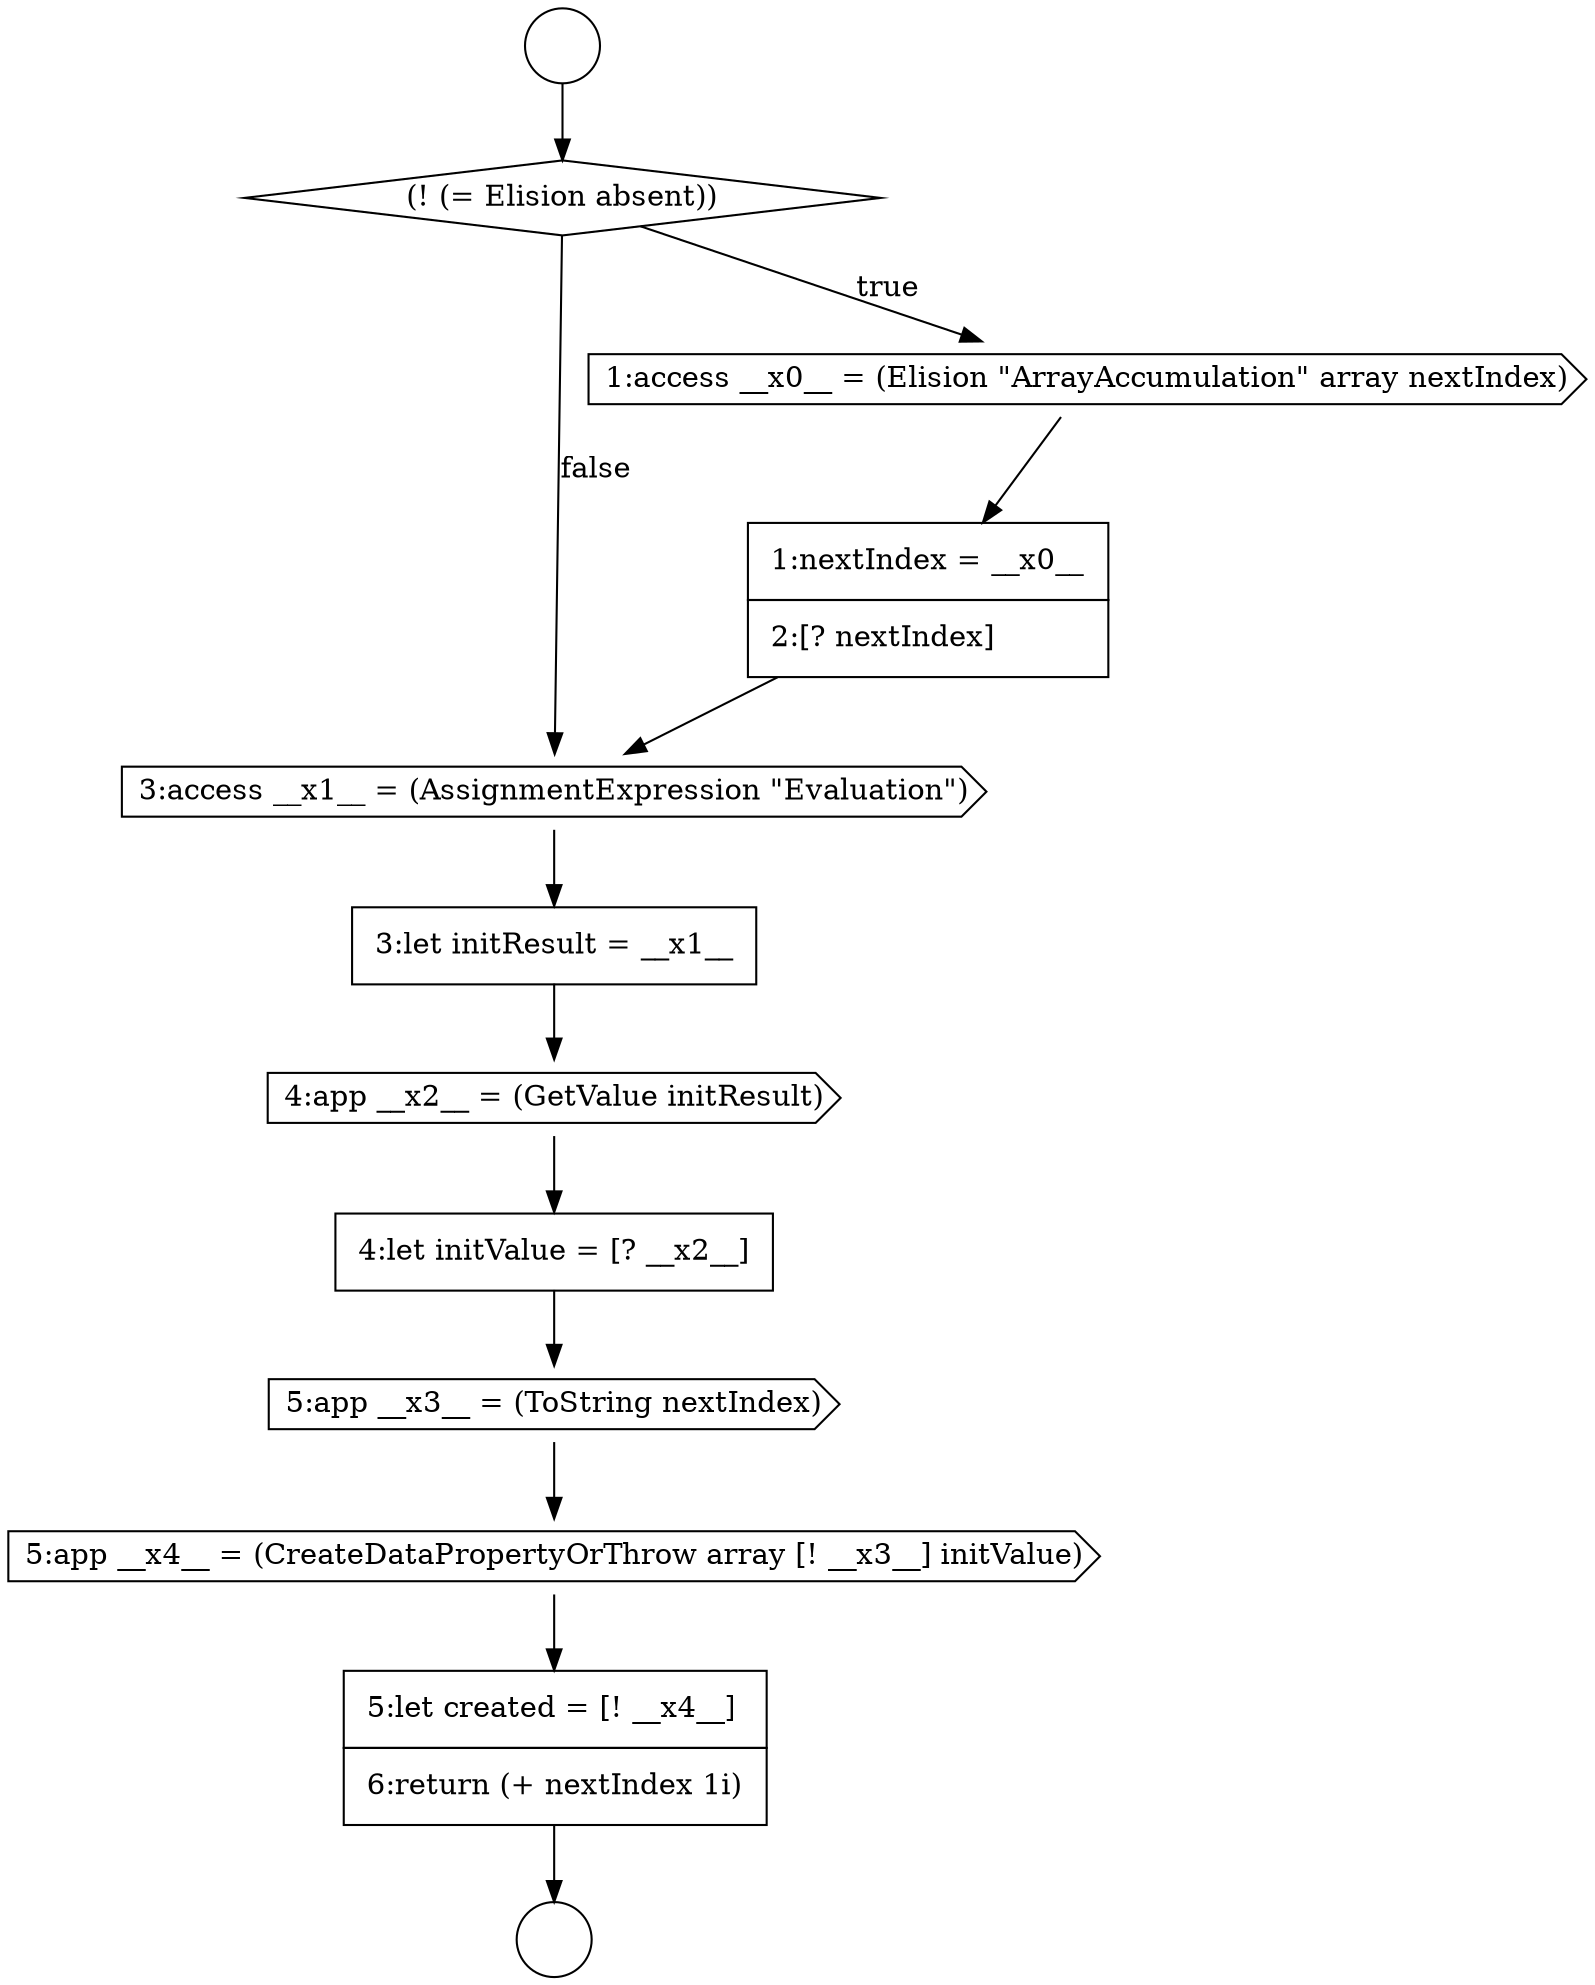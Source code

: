 digraph {
  node3873 [shape=cds, label=<<font color="black">4:app __x2__ = (GetValue initResult)</font>> color="black" fillcolor="white" style=filled]
  node3866 [shape=circle label=" " color="black" fillcolor="white" style=filled]
  node3870 [shape=none, margin=0, label=<<font color="black">
    <table border="0" cellborder="1" cellspacing="0" cellpadding="10">
      <tr><td align="left">1:nextIndex = __x0__</td></tr>
      <tr><td align="left">2:[? nextIndex]</td></tr>
    </table>
  </font>> color="black" fillcolor="white" style=filled]
  node3867 [shape=circle label=" " color="black" fillcolor="white" style=filled]
  node3877 [shape=none, margin=0, label=<<font color="black">
    <table border="0" cellborder="1" cellspacing="0" cellpadding="10">
      <tr><td align="left">5:let created = [! __x4__]</td></tr>
      <tr><td align="left">6:return (+ nextIndex 1i)</td></tr>
    </table>
  </font>> color="black" fillcolor="white" style=filled]
  node3871 [shape=cds, label=<<font color="black">3:access __x1__ = (AssignmentExpression &quot;Evaluation&quot;)</font>> color="black" fillcolor="white" style=filled]
  node3868 [shape=diamond, label=<<font color="black">(! (= Elision absent))</font>> color="black" fillcolor="white" style=filled]
  node3876 [shape=cds, label=<<font color="black">5:app __x4__ = (CreateDataPropertyOrThrow array [! __x3__] initValue)</font>> color="black" fillcolor="white" style=filled]
  node3872 [shape=none, margin=0, label=<<font color="black">
    <table border="0" cellborder="1" cellspacing="0" cellpadding="10">
      <tr><td align="left">3:let initResult = __x1__</td></tr>
    </table>
  </font>> color="black" fillcolor="white" style=filled]
  node3874 [shape=none, margin=0, label=<<font color="black">
    <table border="0" cellborder="1" cellspacing="0" cellpadding="10">
      <tr><td align="left">4:let initValue = [? __x2__]</td></tr>
    </table>
  </font>> color="black" fillcolor="white" style=filled]
  node3875 [shape=cds, label=<<font color="black">5:app __x3__ = (ToString nextIndex)</font>> color="black" fillcolor="white" style=filled]
  node3869 [shape=cds, label=<<font color="black">1:access __x0__ = (Elision &quot;ArrayAccumulation&quot; array nextIndex)</font>> color="black" fillcolor="white" style=filled]
  node3866 -> node3868 [ color="black"]
  node3875 -> node3876 [ color="black"]
  node3877 -> node3867 [ color="black"]
  node3870 -> node3871 [ color="black"]
  node3874 -> node3875 [ color="black"]
  node3873 -> node3874 [ color="black"]
  node3868 -> node3869 [label=<<font color="black">true</font>> color="black"]
  node3868 -> node3871 [label=<<font color="black">false</font>> color="black"]
  node3871 -> node3872 [ color="black"]
  node3869 -> node3870 [ color="black"]
  node3876 -> node3877 [ color="black"]
  node3872 -> node3873 [ color="black"]
}

